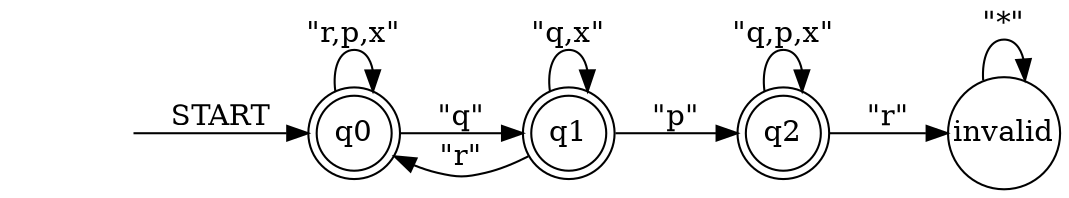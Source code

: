 # ----------------------------------- 
#Title:   G(!q || (!p U r) || G!r)
#From:  patterns.projects.cs.ksu.edu/documentation/patterns/ltl.shtml 
# alphabet : [x, q, p, r]
# ----------------------------------- 
 
 
digraph G {
  rankdir=LR;
  q0 [shape=doublecircle, margin=0];
  q1 [shape=doublecircle, margin=0];
  q2 [shape=doublecircle, margin=0];
  start0 [shape=none, style=invis];
  start0 -> q0 [label="START"];
  q0 -> q1  [label="\"q\""];
  q0 -> q0  [label="\"r,p,x\""];
  q1 -> q0  [label="\"r\""];
  q2 -> q2  [label="\"q,p,x\""];
  q1 -> q2  [label="\"p\""];
  q1 -> q1  [label="\"q,x\""];
  invalid -> invalid  [label="\"*\""];
  q2 -> invalid  [label="\"r\""];
  invalid [shape=circle, margin=0];
}
